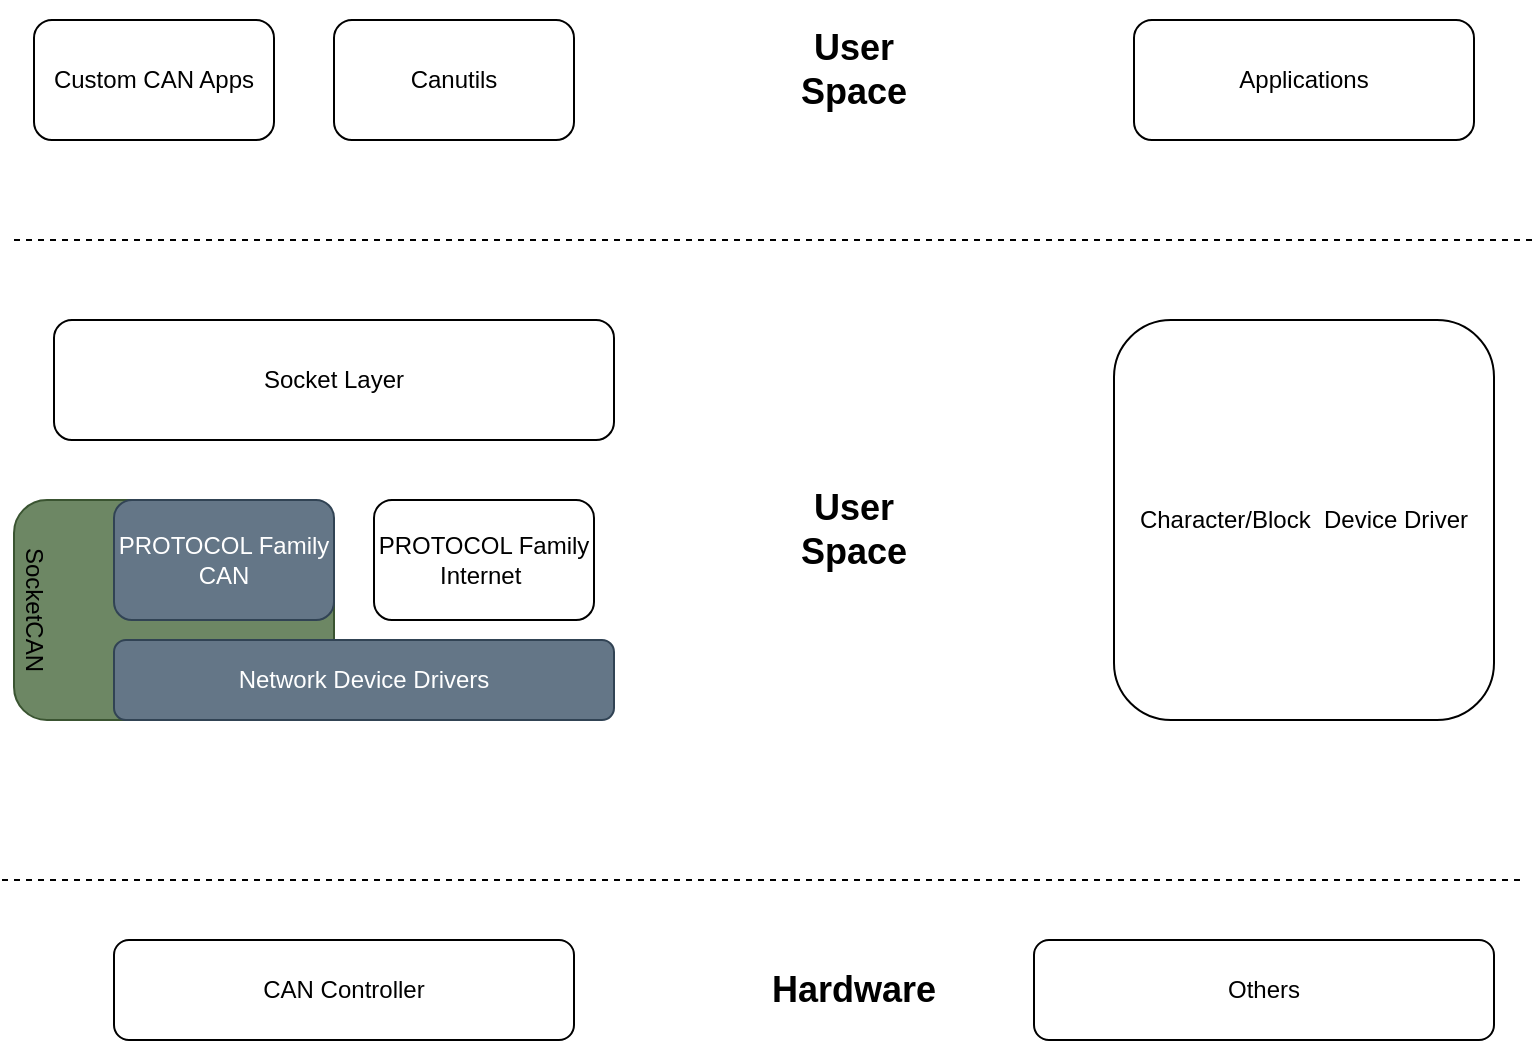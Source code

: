 <mxfile>
    <diagram id="omBDMcqDKpYyKjQIqJD_" name="Page-1">
        <mxGraphModel dx="1002" dy="391" grid="1" gridSize="10" guides="1" tooltips="1" connect="1" arrows="1" fold="1" page="1" pageScale="1" pageWidth="827" pageHeight="1169" math="0" shadow="0">
            <root>
                <mxCell id="0"/>
                <mxCell id="1" parent="0"/>
                <mxCell id="2" value="" style="endArrow=none;dashed=1;html=1;" parent="1" edge="1">
                    <mxGeometry width="50" height="50" relative="1" as="geometry">
                        <mxPoint x="40" y="280" as="sourcePoint"/>
                        <mxPoint x="800" y="280" as="targetPoint"/>
                    </mxGeometry>
                </mxCell>
                <mxCell id="3" value="Custom CAN Apps" style="rounded=1;whiteSpace=wrap;html=1;" parent="1" vertex="1">
                    <mxGeometry x="50" y="170" width="120" height="60" as="geometry"/>
                </mxCell>
                <mxCell id="5" value="Canutils" style="rounded=1;whiteSpace=wrap;html=1;" parent="1" vertex="1">
                    <mxGeometry x="200" y="170" width="120" height="60" as="geometry"/>
                </mxCell>
                <mxCell id="6" value="User Space" style="text;html=1;strokeColor=none;fillColor=none;align=center;verticalAlign=middle;whiteSpace=wrap;rounded=0;fontSize=18;fontStyle=1" parent="1" vertex="1">
                    <mxGeometry x="425" y="160" width="70" height="70" as="geometry"/>
                </mxCell>
                <mxCell id="7" value="Applications" style="rounded=1;whiteSpace=wrap;html=1;" parent="1" vertex="1">
                    <mxGeometry x="600" y="170" width="170" height="60" as="geometry"/>
                </mxCell>
                <mxCell id="8" value="Socket Layer" style="rounded=1;whiteSpace=wrap;html=1;" parent="1" vertex="1">
                    <mxGeometry x="60" y="320" width="280" height="60" as="geometry"/>
                </mxCell>
                <mxCell id="9" value="" style="rounded=1;whiteSpace=wrap;html=1;fillColor=#6d8764;strokeColor=#3A5431;fontColor=#ffffff;" parent="1" vertex="1">
                    <mxGeometry x="40" y="410" width="160" height="110" as="geometry"/>
                </mxCell>
                <mxCell id="10" value="SocketCAN" style="text;html=1;strokeColor=none;fillColor=none;align=center;verticalAlign=middle;whiteSpace=wrap;rounded=0;rotation=90;" parent="1" vertex="1">
                    <mxGeometry x="20" y="450" width="60" height="30" as="geometry"/>
                </mxCell>
                <mxCell id="11" value="PROTOCOL Family CAN" style="rounded=1;whiteSpace=wrap;html=1;fillColor=#647687;fontColor=#ffffff;strokeColor=#314354;" parent="1" vertex="1">
                    <mxGeometry x="90" y="410" width="110" height="60" as="geometry"/>
                </mxCell>
                <mxCell id="12" value="Network Device Drivers" style="rounded=1;whiteSpace=wrap;html=1;fillStyle=auto;fillColor=#647687;fontColor=#ffffff;strokeColor=#314354;" parent="1" vertex="1">
                    <mxGeometry x="90" y="480" width="250" height="40" as="geometry"/>
                </mxCell>
                <mxCell id="13" value="PROTOCOL Family Internet&amp;nbsp;" style="rounded=1;whiteSpace=wrap;html=1;" parent="1" vertex="1">
                    <mxGeometry x="220" y="410" width="110" height="60" as="geometry"/>
                </mxCell>
                <mxCell id="14" value="Character/Block&amp;nbsp; Device Driver" style="rounded=1;whiteSpace=wrap;html=1;" parent="1" vertex="1">
                    <mxGeometry x="590" y="320" width="190" height="200" as="geometry"/>
                </mxCell>
                <mxCell id="15" value="" style="endArrow=none;dashed=1;html=1;" parent="1" edge="1">
                    <mxGeometry width="50" height="50" relative="1" as="geometry">
                        <mxPoint x="34.0" y="600" as="sourcePoint"/>
                        <mxPoint x="794" y="600" as="targetPoint"/>
                    </mxGeometry>
                </mxCell>
                <mxCell id="16" value="User Space" style="text;html=1;strokeColor=none;fillColor=none;align=center;verticalAlign=middle;whiteSpace=wrap;rounded=0;fontSize=18;fontStyle=1" parent="1" vertex="1">
                    <mxGeometry x="420" y="350" width="80" height="150" as="geometry"/>
                </mxCell>
                <mxCell id="17" value="Hardware" style="text;html=1;strokeColor=none;fillColor=none;align=center;verticalAlign=middle;whiteSpace=wrap;rounded=0;fontSize=18;fontStyle=1" parent="1" vertex="1">
                    <mxGeometry x="425" y="620" width="70" height="70" as="geometry"/>
                </mxCell>
                <mxCell id="18" value="CAN Controller" style="rounded=1;whiteSpace=wrap;html=1;" parent="1" vertex="1">
                    <mxGeometry x="90" y="630" width="230" height="50" as="geometry"/>
                </mxCell>
                <mxCell id="19" value="Others" style="rounded=1;whiteSpace=wrap;html=1;" parent="1" vertex="1">
                    <mxGeometry x="550" y="630" width="230" height="50" as="geometry"/>
                </mxCell>
            </root>
        </mxGraphModel>
    </diagram>
</mxfile>